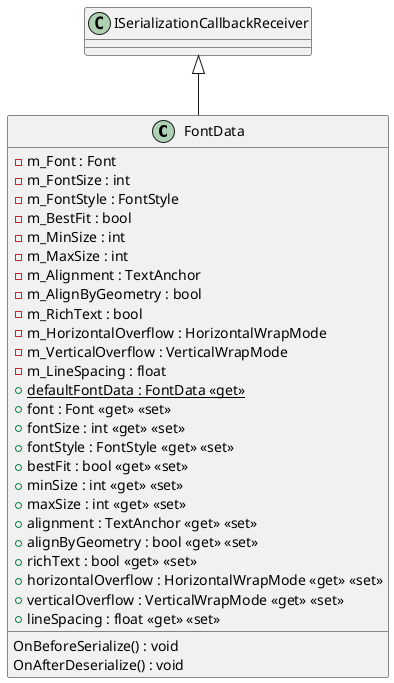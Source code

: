 @startuml
class FontData {
    - m_Font : Font
    - m_FontSize : int
    - m_FontStyle : FontStyle
    - m_BestFit : bool
    - m_MinSize : int
    - m_MaxSize : int
    - m_Alignment : TextAnchor
    - m_AlignByGeometry : bool
    - m_RichText : bool
    - m_HorizontalOverflow : HorizontalWrapMode
    - m_VerticalOverflow : VerticalWrapMode
    - m_LineSpacing : float
    + {static} defaultFontData : FontData <<get>>
    + font : Font <<get>> <<set>>
    + fontSize : int <<get>> <<set>>
    + fontStyle : FontStyle <<get>> <<set>>
    + bestFit : bool <<get>> <<set>>
    + minSize : int <<get>> <<set>>
    + maxSize : int <<get>> <<set>>
    + alignment : TextAnchor <<get>> <<set>>
    + alignByGeometry : bool <<get>> <<set>>
    + richText : bool <<get>> <<set>>
    + horizontalOverflow : HorizontalWrapMode <<get>> <<set>>
    + verticalOverflow : VerticalWrapMode <<get>> <<set>>
    + lineSpacing : float <<get>> <<set>>
    OnBeforeSerialize() : void
    OnAfterDeserialize() : void
}
ISerializationCallbackReceiver <|-- FontData
@enduml
